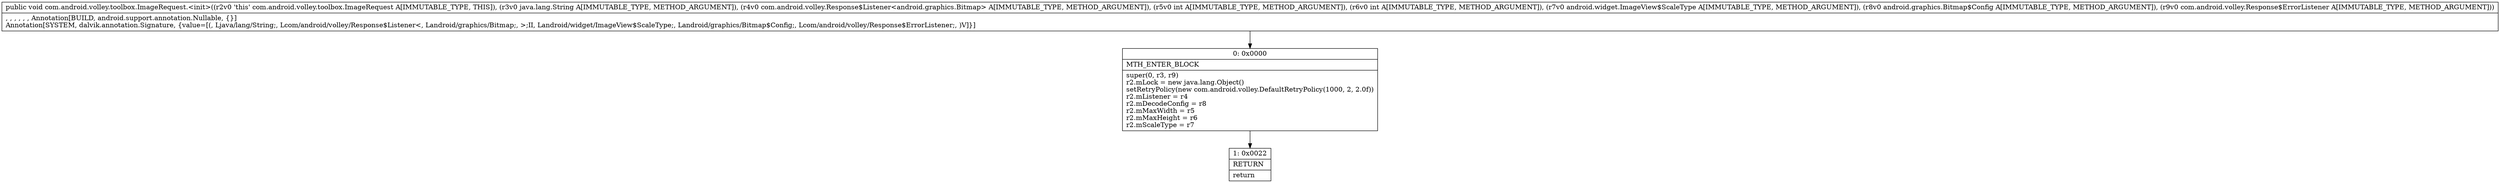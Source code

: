digraph "CFG forcom.android.volley.toolbox.ImageRequest.\<init\>(Ljava\/lang\/String;Lcom\/android\/volley\/Response$Listener;IILandroid\/widget\/ImageView$ScaleType;Landroid\/graphics\/Bitmap$Config;Lcom\/android\/volley\/Response$ErrorListener;)V" {
Node_0 [shape=record,label="{0\:\ 0x0000|MTH_ENTER_BLOCK\l|super(0, r3, r9)\lr2.mLock = new java.lang.Object()\lsetRetryPolicy(new com.android.volley.DefaultRetryPolicy(1000, 2, 2.0f))\lr2.mListener = r4\lr2.mDecodeConfig = r8\lr2.mMaxWidth = r5\lr2.mMaxHeight = r6\lr2.mScaleType = r7\l}"];
Node_1 [shape=record,label="{1\:\ 0x0022|RETURN\l|return\l}"];
MethodNode[shape=record,label="{public void com.android.volley.toolbox.ImageRequest.\<init\>((r2v0 'this' com.android.volley.toolbox.ImageRequest A[IMMUTABLE_TYPE, THIS]), (r3v0 java.lang.String A[IMMUTABLE_TYPE, METHOD_ARGUMENT]), (r4v0 com.android.volley.Response$Listener\<android.graphics.Bitmap\> A[IMMUTABLE_TYPE, METHOD_ARGUMENT]), (r5v0 int A[IMMUTABLE_TYPE, METHOD_ARGUMENT]), (r6v0 int A[IMMUTABLE_TYPE, METHOD_ARGUMENT]), (r7v0 android.widget.ImageView$ScaleType A[IMMUTABLE_TYPE, METHOD_ARGUMENT]), (r8v0 android.graphics.Bitmap$Config A[IMMUTABLE_TYPE, METHOD_ARGUMENT]), (r9v0 com.android.volley.Response$ErrorListener A[IMMUTABLE_TYPE, METHOD_ARGUMENT]))  | , , , , , , Annotation[BUILD, android.support.annotation.Nullable, \{\}]\lAnnotation[SYSTEM, dalvik.annotation.Signature, \{value=[(, Ljava\/lang\/String;, Lcom\/android\/volley\/Response$Listener\<, Landroid\/graphics\/Bitmap;, \>;II, Landroid\/widget\/ImageView$ScaleType;, Landroid\/graphics\/Bitmap$Config;, Lcom\/android\/volley\/Response$ErrorListener;, )V]\}]\l}"];
MethodNode -> Node_0;
Node_0 -> Node_1;
}

